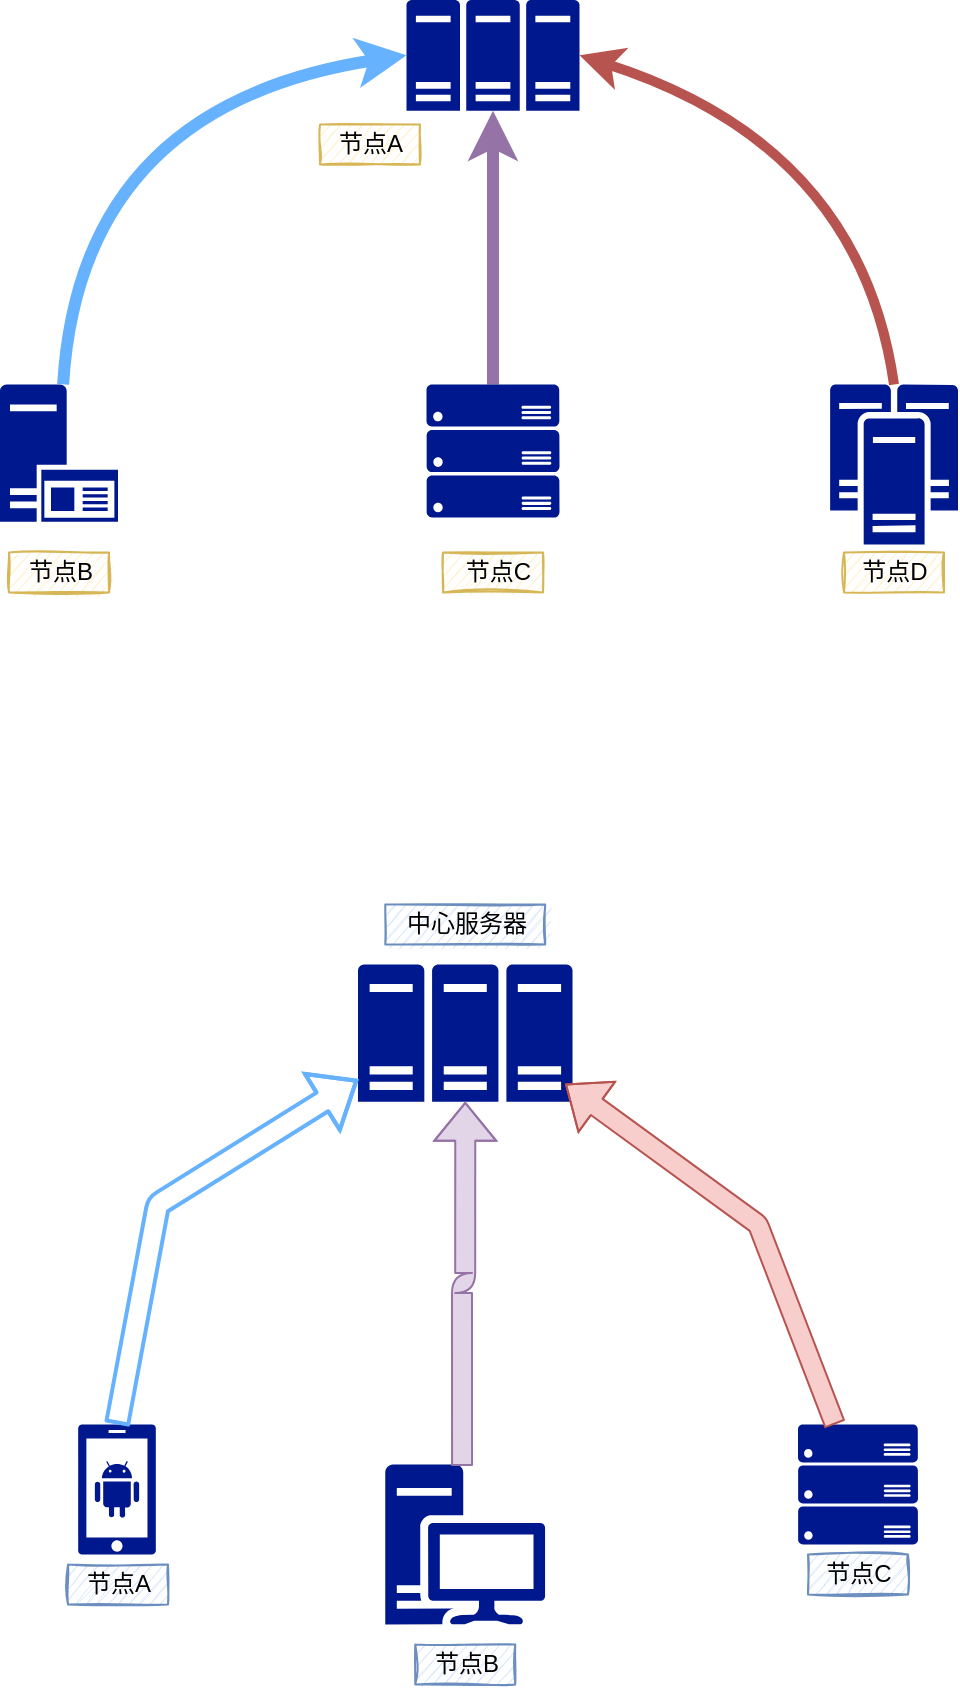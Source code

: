 <mxfile version="14.4.8" type="github">
  <diagram id="LWLVOslLE0u1W00-IiJX" name="Page-1">
    <mxGraphModel dx="2062" dy="1076" grid="1" gridSize="10" guides="1" tooltips="1" connect="1" arrows="1" fold="1" page="1" pageScale="1" pageWidth="827" pageHeight="1169" math="0" shadow="0">
      <root>
        <mxCell id="0" />
        <mxCell id="1" parent="0" />
        <mxCell id="cdF7eHWtJlhOr_sMSIXs-1" value="" style="aspect=fixed;pointerEvents=1;shadow=0;dashed=0;html=1;strokeColor=none;labelPosition=center;verticalLabelPosition=bottom;verticalAlign=top;align=center;fillColor=#00188D;shape=mxgraph.mscae.enterprise.application_server2" vertex="1" parent="1">
          <mxGeometry x="160" y="302.24" width="59" height="68.6" as="geometry" />
        </mxCell>
        <mxCell id="cdF7eHWtJlhOr_sMSIXs-2" value="" style="aspect=fixed;pointerEvents=1;shadow=0;dashed=0;html=1;strokeColor=none;labelPosition=center;verticalLabelPosition=bottom;verticalAlign=top;align=center;fillColor=#00188D;shape=mxgraph.mscae.enterprise.cluster_server" vertex="1" parent="1">
          <mxGeometry x="575" y="302.24" width="64" height="80" as="geometry" />
        </mxCell>
        <mxCell id="cdF7eHWtJlhOr_sMSIXs-3" value="" style="aspect=fixed;pointerEvents=1;shadow=0;dashed=0;html=1;strokeColor=none;labelPosition=center;verticalLabelPosition=bottom;verticalAlign=top;align=center;fillColor=#00188D;shape=mxgraph.mscae.enterprise.server_farm" vertex="1" parent="1">
          <mxGeometry x="363.25" y="110.0" width="86.5" height="55.36" as="geometry" />
        </mxCell>
        <mxCell id="cdF7eHWtJlhOr_sMSIXs-8" style="edgeStyle=orthogonalEdgeStyle;curved=1;orthogonalLoop=1;jettySize=auto;html=1;exitX=0.5;exitY=0;exitDx=0;exitDy=0;exitPerimeter=0;entryX=0.5;entryY=1;entryDx=0;entryDy=0;entryPerimeter=0;strokeColor=#9673a6;strokeWidth=6;fillColor=#e1d5e7;" edge="1" parent="1" source="cdF7eHWtJlhOr_sMSIXs-4" target="cdF7eHWtJlhOr_sMSIXs-3">
          <mxGeometry relative="1" as="geometry" />
        </mxCell>
        <mxCell id="cdF7eHWtJlhOr_sMSIXs-4" value="" style="aspect=fixed;pointerEvents=1;shadow=0;dashed=0;html=1;strokeColor=none;labelPosition=center;verticalLabelPosition=bottom;verticalAlign=top;align=center;fillColor=#00188D;shape=mxgraph.azure.server_rack" vertex="1" parent="1">
          <mxGeometry x="373.25" y="302.24" width="66.5" height="66.5" as="geometry" />
        </mxCell>
        <mxCell id="cdF7eHWtJlhOr_sMSIXs-5" value="" style="endArrow=classic;html=1;entryX=0;entryY=0.5;entryDx=0;entryDy=0;entryPerimeter=0;strokeColor=#66B2FF;curved=1;strokeWidth=6;" edge="1" parent="1" source="cdF7eHWtJlhOr_sMSIXs-1" target="cdF7eHWtJlhOr_sMSIXs-3">
          <mxGeometry width="50" height="50" relative="1" as="geometry">
            <mxPoint x="38" y="151.76" as="sourcePoint" />
            <mxPoint x="88" y="101.76" as="targetPoint" />
            <Array as="points">
              <mxPoint x="200" y="162.24" />
            </Array>
          </mxGeometry>
        </mxCell>
        <mxCell id="cdF7eHWtJlhOr_sMSIXs-7" value="" style="endArrow=classic;html=1;entryX=1;entryY=0.5;entryDx=0;entryDy=0;entryPerimeter=0;exitX=0.5;exitY=0;exitDx=0;exitDy=0;exitPerimeter=0;curved=1;strokeColor=#b85450;strokeWidth=5;fillColor=#f8cecc;" edge="1" parent="1" source="cdF7eHWtJlhOr_sMSIXs-2" target="cdF7eHWtJlhOr_sMSIXs-3">
          <mxGeometry width="50" height="50" relative="1" as="geometry">
            <mxPoint x="561.971" y="114.557" as="sourcePoint" />
            <mxPoint x="417.996" y="246.6" as="targetPoint" />
            <Array as="points">
              <mxPoint x="590" y="182.24" />
            </Array>
          </mxGeometry>
        </mxCell>
        <mxCell id="cdF7eHWtJlhOr_sMSIXs-9" value="节点A" style="text;html=1;align=center;verticalAlign=middle;resizable=0;points=[];autosize=1;fillColor=#fff2cc;strokeColor=#d6b656;sketch=1;" vertex="1" parent="1">
          <mxGeometry x="320" y="172.24" width="50" height="20" as="geometry" />
        </mxCell>
        <mxCell id="cdF7eHWtJlhOr_sMSIXs-10" value="节点B" style="text;html=1;align=center;verticalAlign=middle;resizable=0;points=[];autosize=1;fillColor=#fff2cc;strokeColor=#d6b656;sketch=1;" vertex="1" parent="1">
          <mxGeometry x="164.5" y="386.24" width="50" height="20" as="geometry" />
        </mxCell>
        <mxCell id="cdF7eHWtJlhOr_sMSIXs-11" value="&amp;nbsp;节点C" style="text;html=1;align=center;verticalAlign=middle;resizable=0;points=[];autosize=1;fillColor=#fff2cc;strokeColor=#d6b656;sketch=1;" vertex="1" parent="1">
          <mxGeometry x="381.5" y="386.24" width="50" height="20" as="geometry" />
        </mxCell>
        <mxCell id="cdF7eHWtJlhOr_sMSIXs-12" value="节点D" style="text;html=1;align=center;verticalAlign=middle;resizable=0;points=[];autosize=1;fillColor=#fff2cc;strokeColor=#d6b656;sketch=1;" vertex="1" parent="1">
          <mxGeometry x="582" y="386.24" width="50" height="20" as="geometry" />
        </mxCell>
        <mxCell id="cdF7eHWtJlhOr_sMSIXs-14" value="" style="aspect=fixed;pointerEvents=1;shadow=0;dashed=0;html=1;strokeColor=none;labelPosition=center;verticalLabelPosition=bottom;verticalAlign=top;align=center;fillColor=#00188D;shape=mxgraph.mscae.enterprise.server_farm" vertex="1" parent="1">
          <mxGeometry x="339" y="592.24" width="107.26" height="68.65" as="geometry" />
        </mxCell>
        <mxCell id="cdF7eHWtJlhOr_sMSIXs-15" value="" style="aspect=fixed;pointerEvents=1;shadow=0;dashed=0;html=1;strokeColor=none;labelPosition=center;verticalLabelPosition=bottom;verticalAlign=top;align=center;fillColor=#00188D;shape=mxgraph.mscae.enterprise.android_phone;sketch=0;" vertex="1" parent="1">
          <mxGeometry x="199" y="822.24" width="39" height="65" as="geometry" />
        </mxCell>
        <mxCell id="cdF7eHWtJlhOr_sMSIXs-16" value="" style="aspect=fixed;pointerEvents=1;shadow=0;dashed=0;html=1;strokeColor=none;labelPosition=center;verticalLabelPosition=bottom;verticalAlign=top;align=center;fillColor=#00188D;shape=mxgraph.mscae.enterprise.workstation_client;sketch=0;" vertex="1" parent="1">
          <mxGeometry x="352.63" y="842.24" width="80" height="80" as="geometry" />
        </mxCell>
        <mxCell id="cdF7eHWtJlhOr_sMSIXs-18" value="" style="aspect=fixed;pointerEvents=1;shadow=0;dashed=0;html=1;strokeColor=none;labelPosition=center;verticalLabelPosition=bottom;verticalAlign=top;align=center;fillColor=#00188D;shape=mxgraph.azure.server_rack;sketch=0;" vertex="1" parent="1">
          <mxGeometry x="559" y="822.24" width="60" height="60" as="geometry" />
        </mxCell>
        <mxCell id="cdF7eHWtJlhOr_sMSIXs-19" value="" style="endArrow=classic;html=1;entryX=0;entryY=0.839;entryDx=0;entryDy=0;entryPerimeter=0;strokeColor=#66B2FF;curved=1;strokeWidth=2;exitX=0.5;exitY=0;exitDx=0;exitDy=0;exitPerimeter=0;shape=flexArrow;" edge="1" parent="1" source="cdF7eHWtJlhOr_sMSIXs-15" target="cdF7eHWtJlhOr_sMSIXs-14">
          <mxGeometry width="50" height="50" relative="1" as="geometry">
            <mxPoint x="178.996" y="829.92" as="sourcePoint" />
            <mxPoint x="350.68" y="665.36" as="targetPoint" />
            <Array as="points">
              <mxPoint x="239" y="712.24" />
            </Array>
          </mxGeometry>
        </mxCell>
        <mxCell id="cdF7eHWtJlhOr_sMSIXs-21" value="" style="endArrow=classic;html=1;entryX=0.966;entryY=0.87;entryDx=0;entryDy=0;entryPerimeter=0;curved=1;strokeColor=#b85450;strokeWidth=1;fillColor=#f8cecc;shape=flexArrow;" edge="1" parent="1" source="cdF7eHWtJlhOr_sMSIXs-18" target="cdF7eHWtJlhOr_sMSIXs-14">
          <mxGeometry width="50" height="50" relative="1" as="geometry">
            <mxPoint x="596.25" y="822.24" as="sourcePoint" />
            <mxPoint x="439" y="657.68" as="targetPoint" />
            <Array as="points">
              <mxPoint x="539" y="722.24" />
            </Array>
          </mxGeometry>
        </mxCell>
        <mxCell id="cdF7eHWtJlhOr_sMSIXs-22" style="edgeStyle=orthogonalEdgeStyle;curved=1;orthogonalLoop=1;jettySize=auto;html=1;exitX=0.48;exitY=0.01;exitDx=0;exitDy=0;exitPerimeter=0;entryX=0.5;entryY=1;entryDx=0;entryDy=0;entryPerimeter=0;strokeColor=#9673a6;strokeWidth=1;fillColor=#e1d5e7;shape=flexArrow;" edge="1" parent="1" source="cdF7eHWtJlhOr_sMSIXs-16" target="cdF7eHWtJlhOr_sMSIXs-14">
          <mxGeometry relative="1" as="geometry">
            <mxPoint x="409" y="809.12" as="sourcePoint" />
            <mxPoint x="409" y="672.24" as="targetPoint" />
          </mxGeometry>
        </mxCell>
        <mxCell id="cdF7eHWtJlhOr_sMSIXs-23" value="中心服务器" style="text;html=1;align=center;verticalAlign=middle;resizable=0;points=[];autosize=1;fillColor=#dae8fc;strokeColor=#6c8ebf;sketch=1;" vertex="1" parent="1">
          <mxGeometry x="352.63" y="562.24" width="80" height="20" as="geometry" />
        </mxCell>
        <mxCell id="cdF7eHWtJlhOr_sMSIXs-24" value="节点A" style="text;html=1;align=center;verticalAlign=middle;resizable=0;points=[];autosize=1;fillColor=#dae8fc;strokeColor=#6c8ebf;sketch=1;" vertex="1" parent="1">
          <mxGeometry x="194" y="892.24" width="50" height="20" as="geometry" />
        </mxCell>
        <mxCell id="cdF7eHWtJlhOr_sMSIXs-25" value="节点B" style="text;html=1;align=center;verticalAlign=middle;resizable=0;points=[];autosize=1;fillColor=#dae8fc;strokeColor=#6c8ebf;sketch=1;" vertex="1" parent="1">
          <mxGeometry x="367.63" y="932.24" width="50" height="20" as="geometry" />
        </mxCell>
        <mxCell id="cdF7eHWtJlhOr_sMSIXs-26" value="节点C" style="text;html=1;align=center;verticalAlign=middle;resizable=0;points=[];autosize=1;fillColor=#dae8fc;strokeColor=#6c8ebf;sketch=1;" vertex="1" parent="1">
          <mxGeometry x="564" y="887.24" width="50" height="20" as="geometry" />
        </mxCell>
      </root>
    </mxGraphModel>
  </diagram>
</mxfile>
